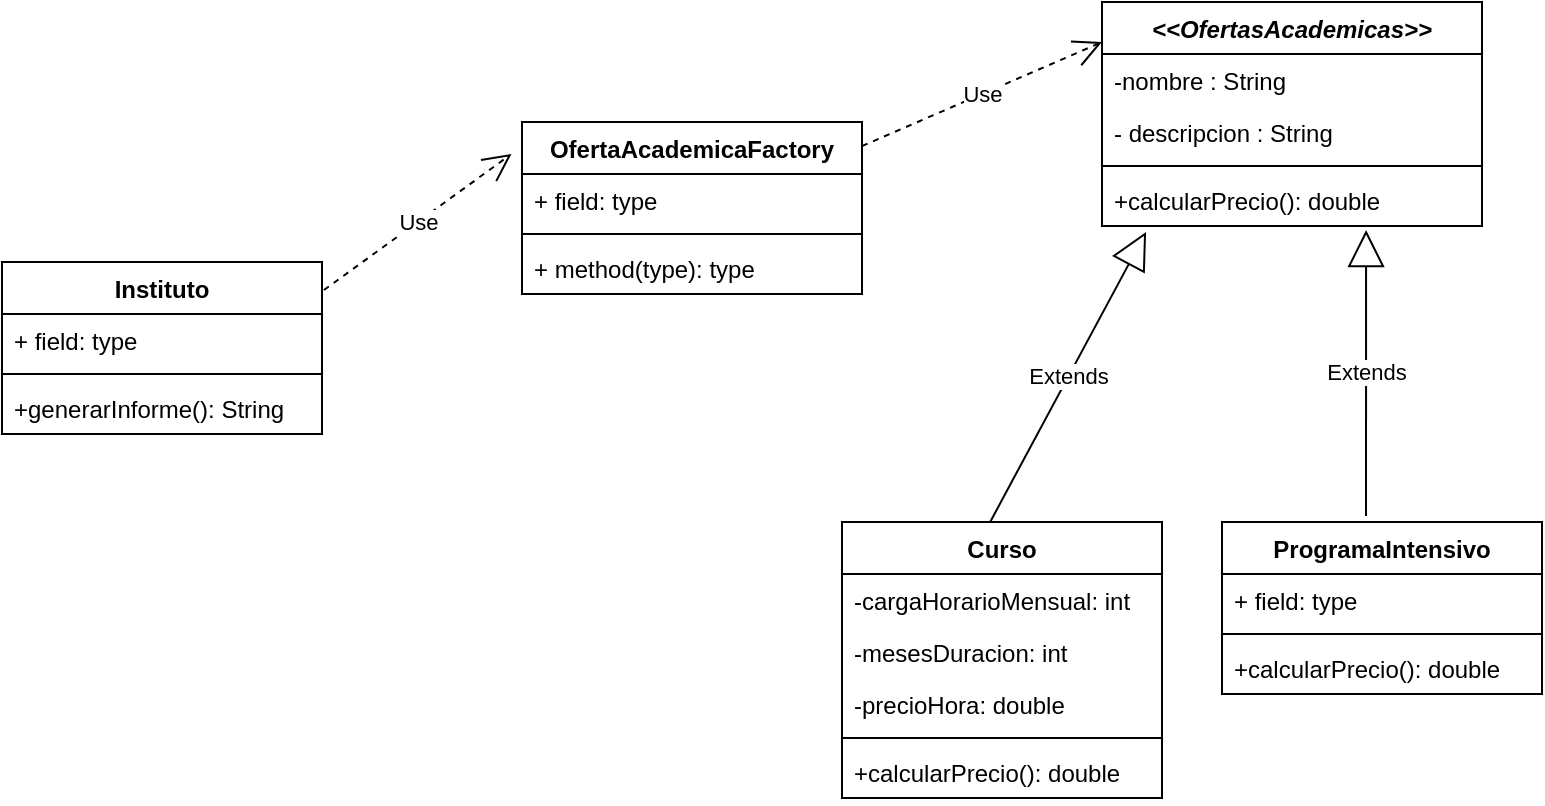 <mxfile version="20.3.3" type="device"><diagram id="eCamovY8XLRQjKz_TeJN" name="Página-1"><mxGraphModel dx="868" dy="450" grid="1" gridSize="10" guides="1" tooltips="1" connect="1" arrows="1" fold="1" page="1" pageScale="1" pageWidth="827" pageHeight="1169" math="0" shadow="0"><root><mxCell id="0"/><mxCell id="1" parent="0"/><mxCell id="rnR-YNtg6u2-rlaZXJ3N-1" value="&lt;&lt;OfertasAcademicas&gt;&gt;" style="swimlane;fontStyle=3;align=center;verticalAlign=top;childLayout=stackLayout;horizontal=1;startSize=26;horizontalStack=0;resizeParent=1;resizeParentMax=0;resizeLast=0;collapsible=1;marginBottom=0;" vertex="1" parent="1"><mxGeometry x="570" y="60" width="190" height="112" as="geometry"/></mxCell><mxCell id="rnR-YNtg6u2-rlaZXJ3N-2" value="-nombre : String" style="text;strokeColor=none;fillColor=none;align=left;verticalAlign=top;spacingLeft=4;spacingRight=4;overflow=hidden;rotatable=0;points=[[0,0.5],[1,0.5]];portConstraint=eastwest;" vertex="1" parent="rnR-YNtg6u2-rlaZXJ3N-1"><mxGeometry y="26" width="190" height="26" as="geometry"/></mxCell><mxCell id="rnR-YNtg6u2-rlaZXJ3N-5" value="- descripcion : String" style="text;strokeColor=none;fillColor=none;align=left;verticalAlign=top;spacingLeft=4;spacingRight=4;overflow=hidden;rotatable=0;points=[[0,0.5],[1,0.5]];portConstraint=eastwest;" vertex="1" parent="rnR-YNtg6u2-rlaZXJ3N-1"><mxGeometry y="52" width="190" height="26" as="geometry"/></mxCell><mxCell id="rnR-YNtg6u2-rlaZXJ3N-3" value="" style="line;strokeWidth=1;fillColor=none;align=left;verticalAlign=middle;spacingTop=-1;spacingLeft=3;spacingRight=3;rotatable=0;labelPosition=right;points=[];portConstraint=eastwest;strokeColor=inherit;" vertex="1" parent="rnR-YNtg6u2-rlaZXJ3N-1"><mxGeometry y="78" width="190" height="8" as="geometry"/></mxCell><mxCell id="rnR-YNtg6u2-rlaZXJ3N-4" value="+calcularPrecio(): double" style="text;strokeColor=none;fillColor=none;align=left;verticalAlign=top;spacingLeft=4;spacingRight=4;overflow=hidden;rotatable=0;points=[[0,0.5],[1,0.5]];portConstraint=eastwest;" vertex="1" parent="rnR-YNtg6u2-rlaZXJ3N-1"><mxGeometry y="86" width="190" height="26" as="geometry"/></mxCell><mxCell id="rnR-YNtg6u2-rlaZXJ3N-10" value="Instituto" style="swimlane;fontStyle=1;align=center;verticalAlign=top;childLayout=stackLayout;horizontal=1;startSize=26;horizontalStack=0;resizeParent=1;resizeParentMax=0;resizeLast=0;collapsible=1;marginBottom=0;" vertex="1" parent="1"><mxGeometry x="20" y="190" width="160" height="86" as="geometry"/></mxCell><mxCell id="rnR-YNtg6u2-rlaZXJ3N-11" value="+ field: type" style="text;strokeColor=none;fillColor=none;align=left;verticalAlign=top;spacingLeft=4;spacingRight=4;overflow=hidden;rotatable=0;points=[[0,0.5],[1,0.5]];portConstraint=eastwest;" vertex="1" parent="rnR-YNtg6u2-rlaZXJ3N-10"><mxGeometry y="26" width="160" height="26" as="geometry"/></mxCell><mxCell id="rnR-YNtg6u2-rlaZXJ3N-12" value="" style="line;strokeWidth=1;fillColor=none;align=left;verticalAlign=middle;spacingTop=-1;spacingLeft=3;spacingRight=3;rotatable=0;labelPosition=right;points=[];portConstraint=eastwest;strokeColor=inherit;" vertex="1" parent="rnR-YNtg6u2-rlaZXJ3N-10"><mxGeometry y="52" width="160" height="8" as="geometry"/></mxCell><mxCell id="rnR-YNtg6u2-rlaZXJ3N-13" value="+generarInforme(): String" style="text;strokeColor=none;fillColor=none;align=left;verticalAlign=top;spacingLeft=4;spacingRight=4;overflow=hidden;rotatable=0;points=[[0,0.5],[1,0.5]];portConstraint=eastwest;" vertex="1" parent="rnR-YNtg6u2-rlaZXJ3N-10"><mxGeometry y="60" width="160" height="26" as="geometry"/></mxCell><mxCell id="rnR-YNtg6u2-rlaZXJ3N-14" value="Use" style="endArrow=open;endSize=12;dashed=1;html=1;rounded=0;exitX=1.006;exitY=0.163;exitDx=0;exitDy=0;exitPerimeter=0;entryX=-0.031;entryY=0.186;entryDx=0;entryDy=0;entryPerimeter=0;" edge="1" parent="1" source="rnR-YNtg6u2-rlaZXJ3N-10" target="rnR-YNtg6u2-rlaZXJ3N-27"><mxGeometry width="160" relative="1" as="geometry"><mxPoint x="330" y="240" as="sourcePoint"/><mxPoint x="490" y="240" as="targetPoint"/></mxGeometry></mxCell><mxCell id="rnR-YNtg6u2-rlaZXJ3N-15" value="Curso" style="swimlane;fontStyle=1;align=center;verticalAlign=top;childLayout=stackLayout;horizontal=1;startSize=26;horizontalStack=0;resizeParent=1;resizeParentMax=0;resizeLast=0;collapsible=1;marginBottom=0;" vertex="1" parent="1"><mxGeometry x="440" y="320" width="160" height="138" as="geometry"/></mxCell><mxCell id="rnR-YNtg6u2-rlaZXJ3N-26" value="-cargaHorarioMensual: int" style="text;strokeColor=none;fillColor=none;align=left;verticalAlign=top;spacingLeft=4;spacingRight=4;overflow=hidden;rotatable=0;points=[[0,0.5],[1,0.5]];portConstraint=eastwest;" vertex="1" parent="rnR-YNtg6u2-rlaZXJ3N-15"><mxGeometry y="26" width="160" height="26" as="geometry"/></mxCell><mxCell id="rnR-YNtg6u2-rlaZXJ3N-25" value="-mesesDuracion: int" style="text;strokeColor=none;fillColor=none;align=left;verticalAlign=top;spacingLeft=4;spacingRight=4;overflow=hidden;rotatable=0;points=[[0,0.5],[1,0.5]];portConstraint=eastwest;" vertex="1" parent="rnR-YNtg6u2-rlaZXJ3N-15"><mxGeometry y="52" width="160" height="26" as="geometry"/></mxCell><mxCell id="rnR-YNtg6u2-rlaZXJ3N-16" value="-precioHora: double" style="text;strokeColor=none;fillColor=none;align=left;verticalAlign=top;spacingLeft=4;spacingRight=4;overflow=hidden;rotatable=0;points=[[0,0.5],[1,0.5]];portConstraint=eastwest;" vertex="1" parent="rnR-YNtg6u2-rlaZXJ3N-15"><mxGeometry y="78" width="160" height="26" as="geometry"/></mxCell><mxCell id="rnR-YNtg6u2-rlaZXJ3N-17" value="" style="line;strokeWidth=1;fillColor=none;align=left;verticalAlign=middle;spacingTop=-1;spacingLeft=3;spacingRight=3;rotatable=0;labelPosition=right;points=[];portConstraint=eastwest;strokeColor=inherit;" vertex="1" parent="rnR-YNtg6u2-rlaZXJ3N-15"><mxGeometry y="104" width="160" height="8" as="geometry"/></mxCell><mxCell id="rnR-YNtg6u2-rlaZXJ3N-18" value="+calcularPrecio(): double" style="text;strokeColor=none;fillColor=none;align=left;verticalAlign=top;spacingLeft=4;spacingRight=4;overflow=hidden;rotatable=0;points=[[0,0.5],[1,0.5]];portConstraint=eastwest;" vertex="1" parent="rnR-YNtg6u2-rlaZXJ3N-15"><mxGeometry y="112" width="160" height="26" as="geometry"/></mxCell><mxCell id="rnR-YNtg6u2-rlaZXJ3N-19" value="ProgramaIntensivo" style="swimlane;fontStyle=1;align=center;verticalAlign=top;childLayout=stackLayout;horizontal=1;startSize=26;horizontalStack=0;resizeParent=1;resizeParentMax=0;resizeLast=0;collapsible=1;marginBottom=0;" vertex="1" parent="1"><mxGeometry x="630" y="320" width="160" height="86" as="geometry"/></mxCell><mxCell id="rnR-YNtg6u2-rlaZXJ3N-20" value="+ field: type" style="text;strokeColor=none;fillColor=none;align=left;verticalAlign=top;spacingLeft=4;spacingRight=4;overflow=hidden;rotatable=0;points=[[0,0.5],[1,0.5]];portConstraint=eastwest;" vertex="1" parent="rnR-YNtg6u2-rlaZXJ3N-19"><mxGeometry y="26" width="160" height="26" as="geometry"/></mxCell><mxCell id="rnR-YNtg6u2-rlaZXJ3N-21" value="" style="line;strokeWidth=1;fillColor=none;align=left;verticalAlign=middle;spacingTop=-1;spacingLeft=3;spacingRight=3;rotatable=0;labelPosition=right;points=[];portConstraint=eastwest;strokeColor=inherit;" vertex="1" parent="rnR-YNtg6u2-rlaZXJ3N-19"><mxGeometry y="52" width="160" height="8" as="geometry"/></mxCell><mxCell id="rnR-YNtg6u2-rlaZXJ3N-22" value="+calcularPrecio(): double" style="text;strokeColor=none;fillColor=none;align=left;verticalAlign=top;spacingLeft=4;spacingRight=4;overflow=hidden;rotatable=0;points=[[0,0.5],[1,0.5]];portConstraint=eastwest;" vertex="1" parent="rnR-YNtg6u2-rlaZXJ3N-19"><mxGeometry y="60" width="160" height="26" as="geometry"/></mxCell><mxCell id="rnR-YNtg6u2-rlaZXJ3N-23" value="Extends" style="endArrow=block;endSize=16;endFill=0;html=1;rounded=0;exitX=0.463;exitY=0;exitDx=0;exitDy=0;exitPerimeter=0;entryX=0.116;entryY=1.115;entryDx=0;entryDy=0;entryPerimeter=0;" edge="1" parent="1" source="rnR-YNtg6u2-rlaZXJ3N-15" target="rnR-YNtg6u2-rlaZXJ3N-4"><mxGeometry width="160" relative="1" as="geometry"><mxPoint x="280" y="300" as="sourcePoint"/><mxPoint x="440" y="300" as="targetPoint"/></mxGeometry></mxCell><mxCell id="rnR-YNtg6u2-rlaZXJ3N-24" value="Extends" style="endArrow=block;endSize=16;endFill=0;html=1;rounded=0;entryX=0.695;entryY=1.077;entryDx=0;entryDy=0;entryPerimeter=0;exitX=0.45;exitY=-0.035;exitDx=0;exitDy=0;exitPerimeter=0;" edge="1" parent="1" source="rnR-YNtg6u2-rlaZXJ3N-19" target="rnR-YNtg6u2-rlaZXJ3N-4"><mxGeometry width="160" relative="1" as="geometry"><mxPoint x="330" y="340" as="sourcePoint"/><mxPoint x="490" y="340" as="targetPoint"/></mxGeometry></mxCell><mxCell id="rnR-YNtg6u2-rlaZXJ3N-27" value="OfertaAcademicaFactory" style="swimlane;fontStyle=1;align=center;verticalAlign=top;childLayout=stackLayout;horizontal=1;startSize=26;horizontalStack=0;resizeParent=1;resizeParentMax=0;resizeLast=0;collapsible=1;marginBottom=0;" vertex="1" parent="1"><mxGeometry x="280" y="120" width="170" height="86" as="geometry"/></mxCell><mxCell id="rnR-YNtg6u2-rlaZXJ3N-28" value="+ field: type" style="text;strokeColor=none;fillColor=none;align=left;verticalAlign=top;spacingLeft=4;spacingRight=4;overflow=hidden;rotatable=0;points=[[0,0.5],[1,0.5]];portConstraint=eastwest;" vertex="1" parent="rnR-YNtg6u2-rlaZXJ3N-27"><mxGeometry y="26" width="170" height="26" as="geometry"/></mxCell><mxCell id="rnR-YNtg6u2-rlaZXJ3N-29" value="" style="line;strokeWidth=1;fillColor=none;align=left;verticalAlign=middle;spacingTop=-1;spacingLeft=3;spacingRight=3;rotatable=0;labelPosition=right;points=[];portConstraint=eastwest;strokeColor=inherit;" vertex="1" parent="rnR-YNtg6u2-rlaZXJ3N-27"><mxGeometry y="52" width="170" height="8" as="geometry"/></mxCell><mxCell id="rnR-YNtg6u2-rlaZXJ3N-30" value="+ method(type): type" style="text;strokeColor=none;fillColor=none;align=left;verticalAlign=top;spacingLeft=4;spacingRight=4;overflow=hidden;rotatable=0;points=[[0,0.5],[1,0.5]];portConstraint=eastwest;" vertex="1" parent="rnR-YNtg6u2-rlaZXJ3N-27"><mxGeometry y="60" width="170" height="26" as="geometry"/></mxCell><mxCell id="rnR-YNtg6u2-rlaZXJ3N-31" value="Use" style="endArrow=open;endSize=12;dashed=1;html=1;rounded=0;entryX=0;entryY=0.179;entryDx=0;entryDy=0;entryPerimeter=0;exitX=1;exitY=0.14;exitDx=0;exitDy=0;exitPerimeter=0;" edge="1" parent="1" source="rnR-YNtg6u2-rlaZXJ3N-27" target="rnR-YNtg6u2-rlaZXJ3N-1"><mxGeometry width="160" relative="1" as="geometry"><mxPoint x="450" y="120" as="sourcePoint"/><mxPoint x="490" y="240" as="targetPoint"/></mxGeometry></mxCell></root></mxGraphModel></diagram></mxfile>